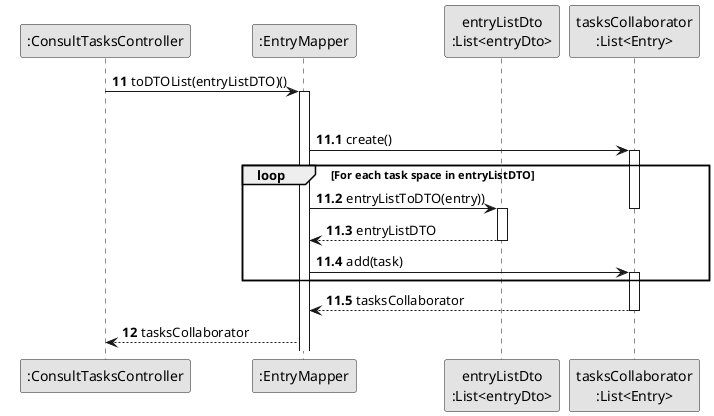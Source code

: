 @startuml
skinparam monochrome true
skinparam packageStyle rectangle
skinparam shadowing false



'hide footbox
participant ":ConsultTasksController" as CTRL
participant ":EntryMapper" as entryMAPPER
participant "entryListDto\n:List<entryDto>" as entryListDTO

autonumber 11
CTRL -> entryMAPPER : toDTOList(entryListDTO)()
autonumber 11.1
activate entryMAPPER

    group Get Sorted Entry Spaces List
            entryMAPPER -> "tasksCollaborator\n:List<Entry>" : create()
            activate "tasksCollaborator\n:List<Entry>"

            loop For each task space in entryListDTO

                            entryMAPPER -> entryListDTO: entryListToDTO(entry))
                            deactivate "tasksCollaborator\n:List<Entry>"
                            activate entryListDTO

                            entryListDTO --> entryMAPPER: entryListDTO
                            deactivate entryListDTO

                            entryMAPPER -> "tasksCollaborator\n:List<Entry>": add(task)
                            activate "tasksCollaborator\n:List<Entry>"
                        end

                "tasksCollaborator\n:List<Entry>" --> entryMAPPER: tasksCollaborator
                deactivate "tasksCollaborator\n:List<Entry>"

    autonumber 12
        entryMAPPER --> CTRL : tasksCollaborator
deactivate CTRL

@enduml